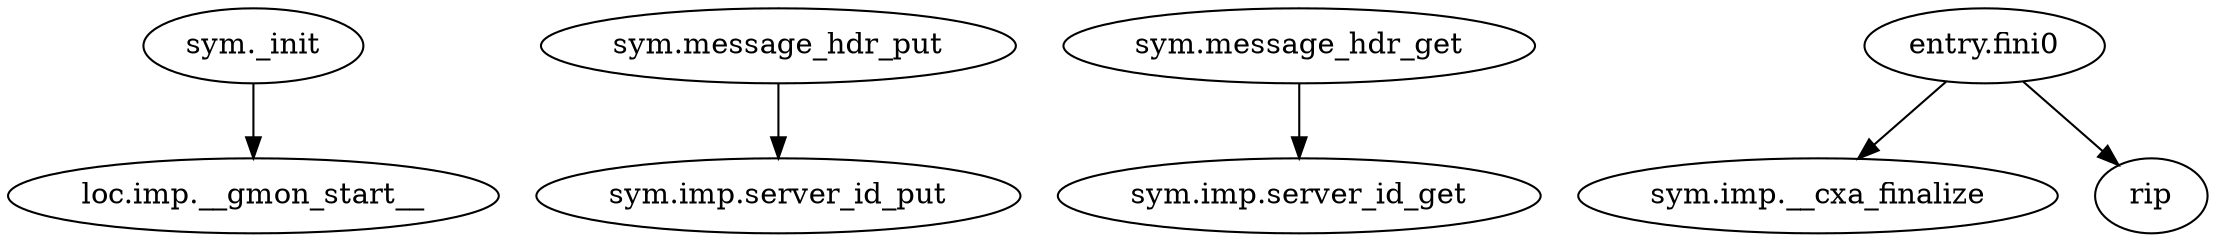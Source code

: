 digraph code {
  "0x000006d8" [label="sym._init"];
  "0x000006d8" -> "0x00000720";
  "0x00000720" [label="loc.imp.__gmon_start__"];
  "0x000008a0" [label="sym.message_hdr_put"];
  "0x000008a0" -> "0x00000710";
  "0x00000710" [label="sym.imp.server_id_put"];
  "0x00000850" [label="sym.message_hdr_get"];
  "0x00000850" -> "0x00000740";
  "0x00000740" [label="sym.imp.server_id_get"];
  "0x000007e0" [label="entry.fini0"];
  "0x000007e0" -> "0x00000730";
  "0x00000730" [label="sym.imp.__cxa_finalize"];
  "0x000007e0" -> "0x00000750";
  "0x00000750" [label="rip"];
}